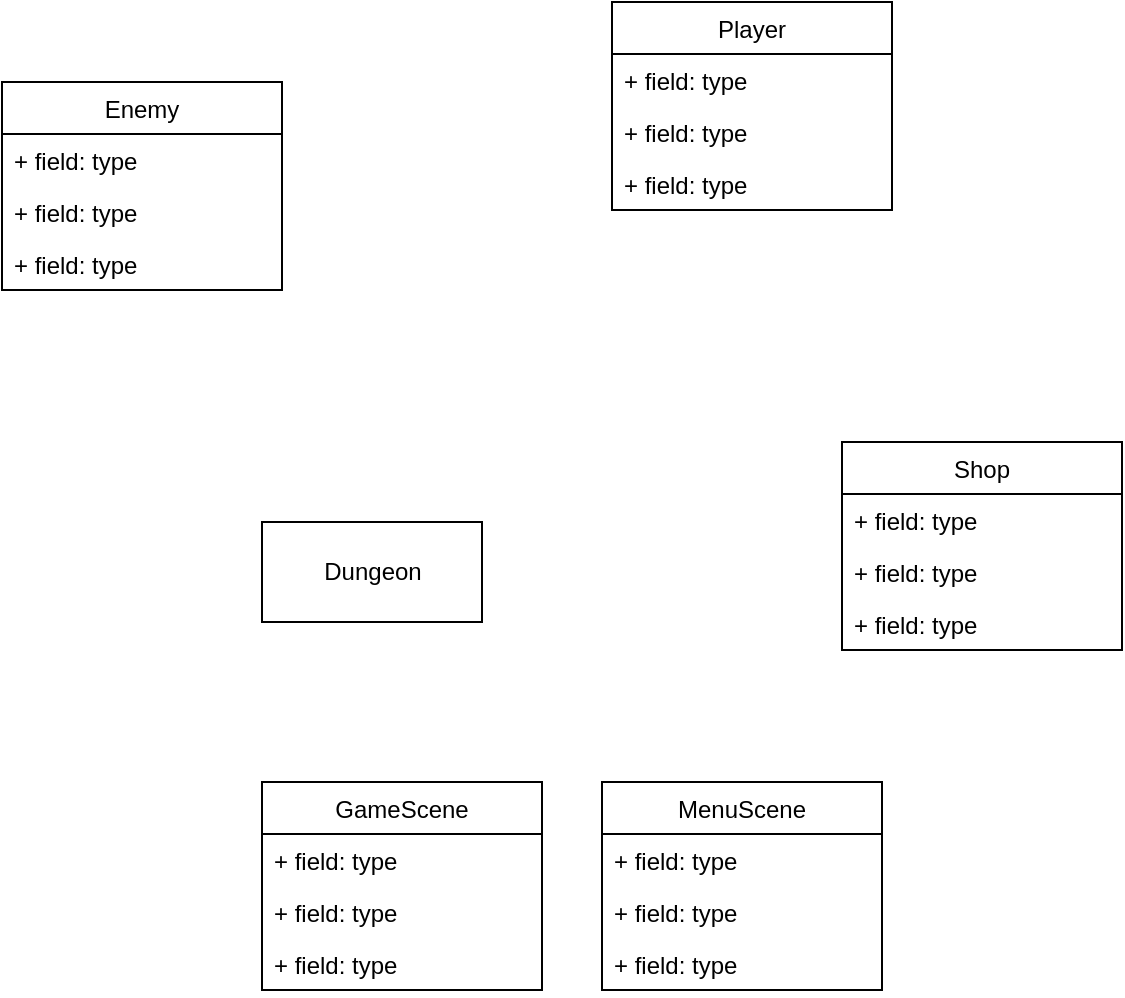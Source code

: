 <mxfile>
    <diagram id="MmICqBTev6r0bpV4u67p" name="Page-1">
        <mxGraphModel dx="716" dy="580" grid="1" gridSize="10" guides="1" tooltips="1" connect="1" arrows="1" fold="1" page="1" pageScale="1" pageWidth="850" pageHeight="1100" math="0" shadow="0">
            <root>
                <mxCell id="0"/>
                <mxCell id="1" parent="0"/>
                <mxCell id="4" value="Dungeon" style="html=1;" vertex="1" parent="1">
                    <mxGeometry x="250" y="680" width="110" height="50" as="geometry"/>
                </mxCell>
                <mxCell id="5" value="Player" style="swimlane;fontStyle=0;childLayout=stackLayout;horizontal=1;startSize=26;fillColor=none;horizontalStack=0;resizeParent=1;resizeParentMax=0;resizeLast=0;collapsible=1;marginBottom=0;" vertex="1" parent="1">
                    <mxGeometry x="425" y="420" width="140" height="104" as="geometry"/>
                </mxCell>
                <mxCell id="6" value="+ field: type" style="text;strokeColor=none;fillColor=none;align=left;verticalAlign=top;spacingLeft=4;spacingRight=4;overflow=hidden;rotatable=0;points=[[0,0.5],[1,0.5]];portConstraint=eastwest;" vertex="1" parent="5">
                    <mxGeometry y="26" width="140" height="26" as="geometry"/>
                </mxCell>
                <mxCell id="7" value="+ field: type" style="text;strokeColor=none;fillColor=none;align=left;verticalAlign=top;spacingLeft=4;spacingRight=4;overflow=hidden;rotatable=0;points=[[0,0.5],[1,0.5]];portConstraint=eastwest;" vertex="1" parent="5">
                    <mxGeometry y="52" width="140" height="26" as="geometry"/>
                </mxCell>
                <mxCell id="8" value="+ field: type" style="text;strokeColor=none;fillColor=none;align=left;verticalAlign=top;spacingLeft=4;spacingRight=4;overflow=hidden;rotatable=0;points=[[0,0.5],[1,0.5]];portConstraint=eastwest;" vertex="1" parent="5">
                    <mxGeometry y="78" width="140" height="26" as="geometry"/>
                </mxCell>
                <mxCell id="9" value="Enemy" style="swimlane;fontStyle=0;childLayout=stackLayout;horizontal=1;startSize=26;fillColor=none;horizontalStack=0;resizeParent=1;resizeParentMax=0;resizeLast=0;collapsible=1;marginBottom=0;" vertex="1" parent="1">
                    <mxGeometry x="120" y="460" width="140" height="104" as="geometry"/>
                </mxCell>
                <mxCell id="10" value="+ field: type" style="text;strokeColor=none;fillColor=none;align=left;verticalAlign=top;spacingLeft=4;spacingRight=4;overflow=hidden;rotatable=0;points=[[0,0.5],[1,0.5]];portConstraint=eastwest;" vertex="1" parent="9">
                    <mxGeometry y="26" width="140" height="26" as="geometry"/>
                </mxCell>
                <mxCell id="11" value="+ field: type" style="text;strokeColor=none;fillColor=none;align=left;verticalAlign=top;spacingLeft=4;spacingRight=4;overflow=hidden;rotatable=0;points=[[0,0.5],[1,0.5]];portConstraint=eastwest;" vertex="1" parent="9">
                    <mxGeometry y="52" width="140" height="26" as="geometry"/>
                </mxCell>
                <mxCell id="12" value="+ field: type" style="text;strokeColor=none;fillColor=none;align=left;verticalAlign=top;spacingLeft=4;spacingRight=4;overflow=hidden;rotatable=0;points=[[0,0.5],[1,0.5]];portConstraint=eastwest;" vertex="1" parent="9">
                    <mxGeometry y="78" width="140" height="26" as="geometry"/>
                </mxCell>
                <mxCell id="13" value="GameScene" style="swimlane;fontStyle=0;childLayout=stackLayout;horizontal=1;startSize=26;fillColor=none;horizontalStack=0;resizeParent=1;resizeParentMax=0;resizeLast=0;collapsible=1;marginBottom=0;" vertex="1" parent="1">
                    <mxGeometry x="250" y="810" width="140" height="104" as="geometry"/>
                </mxCell>
                <mxCell id="14" value="+ field: type" style="text;strokeColor=none;fillColor=none;align=left;verticalAlign=top;spacingLeft=4;spacingRight=4;overflow=hidden;rotatable=0;points=[[0,0.5],[1,0.5]];portConstraint=eastwest;" vertex="1" parent="13">
                    <mxGeometry y="26" width="140" height="26" as="geometry"/>
                </mxCell>
                <mxCell id="15" value="+ field: type" style="text;strokeColor=none;fillColor=none;align=left;verticalAlign=top;spacingLeft=4;spacingRight=4;overflow=hidden;rotatable=0;points=[[0,0.5],[1,0.5]];portConstraint=eastwest;" vertex="1" parent="13">
                    <mxGeometry y="52" width="140" height="26" as="geometry"/>
                </mxCell>
                <mxCell id="16" value="+ field: type" style="text;strokeColor=none;fillColor=none;align=left;verticalAlign=top;spacingLeft=4;spacingRight=4;overflow=hidden;rotatable=0;points=[[0,0.5],[1,0.5]];portConstraint=eastwest;" vertex="1" parent="13">
                    <mxGeometry y="78" width="140" height="26" as="geometry"/>
                </mxCell>
                <mxCell id="17" value="MenuScene" style="swimlane;fontStyle=0;childLayout=stackLayout;horizontal=1;startSize=26;fillColor=none;horizontalStack=0;resizeParent=1;resizeParentMax=0;resizeLast=0;collapsible=1;marginBottom=0;" vertex="1" parent="1">
                    <mxGeometry x="420" y="810" width="140" height="104" as="geometry"/>
                </mxCell>
                <mxCell id="18" value="+ field: type" style="text;strokeColor=none;fillColor=none;align=left;verticalAlign=top;spacingLeft=4;spacingRight=4;overflow=hidden;rotatable=0;points=[[0,0.5],[1,0.5]];portConstraint=eastwest;" vertex="1" parent="17">
                    <mxGeometry y="26" width="140" height="26" as="geometry"/>
                </mxCell>
                <mxCell id="19" value="+ field: type" style="text;strokeColor=none;fillColor=none;align=left;verticalAlign=top;spacingLeft=4;spacingRight=4;overflow=hidden;rotatable=0;points=[[0,0.5],[1,0.5]];portConstraint=eastwest;" vertex="1" parent="17">
                    <mxGeometry y="52" width="140" height="26" as="geometry"/>
                </mxCell>
                <mxCell id="20" value="+ field: type" style="text;strokeColor=none;fillColor=none;align=left;verticalAlign=top;spacingLeft=4;spacingRight=4;overflow=hidden;rotatable=0;points=[[0,0.5],[1,0.5]];portConstraint=eastwest;" vertex="1" parent="17">
                    <mxGeometry y="78" width="140" height="26" as="geometry"/>
                </mxCell>
                <mxCell id="21" value="Shop" style="swimlane;fontStyle=0;childLayout=stackLayout;horizontal=1;startSize=26;fillColor=none;horizontalStack=0;resizeParent=1;resizeParentMax=0;resizeLast=0;collapsible=1;marginBottom=0;" vertex="1" parent="1">
                    <mxGeometry x="540" y="640" width="140" height="104" as="geometry"/>
                </mxCell>
                <mxCell id="22" value="+ field: type" style="text;strokeColor=none;fillColor=none;align=left;verticalAlign=top;spacingLeft=4;spacingRight=4;overflow=hidden;rotatable=0;points=[[0,0.5],[1,0.5]];portConstraint=eastwest;" vertex="1" parent="21">
                    <mxGeometry y="26" width="140" height="26" as="geometry"/>
                </mxCell>
                <mxCell id="23" value="+ field: type" style="text;strokeColor=none;fillColor=none;align=left;verticalAlign=top;spacingLeft=4;spacingRight=4;overflow=hidden;rotatable=0;points=[[0,0.5],[1,0.5]];portConstraint=eastwest;" vertex="1" parent="21">
                    <mxGeometry y="52" width="140" height="26" as="geometry"/>
                </mxCell>
                <mxCell id="24" value="+ field: type" style="text;strokeColor=none;fillColor=none;align=left;verticalAlign=top;spacingLeft=4;spacingRight=4;overflow=hidden;rotatable=0;points=[[0,0.5],[1,0.5]];portConstraint=eastwest;" vertex="1" parent="21">
                    <mxGeometry y="78" width="140" height="26" as="geometry"/>
                </mxCell>
            </root>
        </mxGraphModel>
    </diagram>
</mxfile>